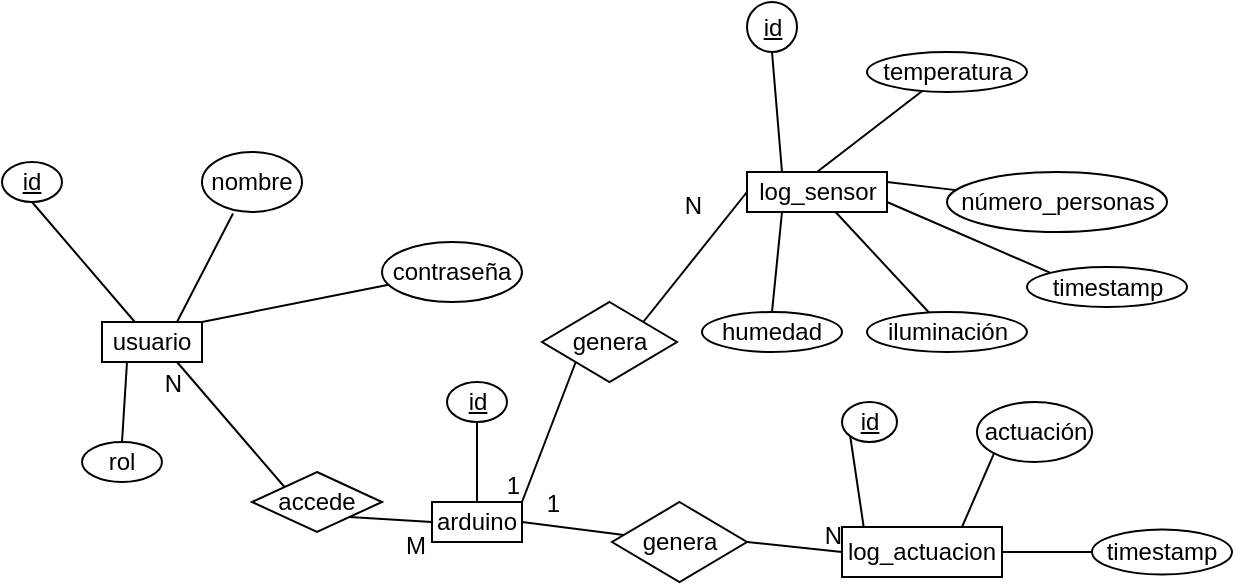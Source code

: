 <mxfile version="20.8.20" type="device"><diagram id="R2lEEEUBdFMjLlhIrx00" name="Page-1"><mxGraphModel dx="766" dy="414" grid="1" gridSize="10" guides="1" tooltips="1" connect="1" arrows="1" fold="1" page="1" pageScale="1" pageWidth="850" pageHeight="1100" math="0" shadow="0" extFonts="Permanent Marker^https://fonts.googleapis.com/css?family=Permanent+Marker"><root><mxCell id="0"/><mxCell id="1" parent="0"/><mxCell id="hDNCDGwZEwPSRnvbNL9S-1" value="usuario" style="whiteSpace=wrap;html=1;align=center;" parent="1" vertex="1"><mxGeometry x="110" y="340" width="50" height="20" as="geometry"/></mxCell><mxCell id="hDNCDGwZEwPSRnvbNL9S-2" value="nombre" style="ellipse;whiteSpace=wrap;html=1;align=center;" parent="1" vertex="1"><mxGeometry x="160" y="255" width="50" height="30" as="geometry"/></mxCell><mxCell id="hDNCDGwZEwPSRnvbNL9S-3" value="id" style="ellipse;whiteSpace=wrap;html=1;align=center;fontStyle=4;" parent="1" vertex="1"><mxGeometry x="60" y="260" width="30" height="20" as="geometry"/></mxCell><mxCell id="hDNCDGwZEwPSRnvbNL9S-4" value="contraseña" style="ellipse;whiteSpace=wrap;html=1;align=center;" parent="1" vertex="1"><mxGeometry x="250" y="300" width="70" height="30" as="geometry"/></mxCell><mxCell id="hDNCDGwZEwPSRnvbNL9S-5" value="rol" style="ellipse;whiteSpace=wrap;html=1;align=center;" parent="1" vertex="1"><mxGeometry x="100" y="400" width="40" height="20" as="geometry"/></mxCell><mxCell id="hDNCDGwZEwPSRnvbNL9S-6" value="" style="endArrow=none;html=1;rounded=0;exitX=0.5;exitY=1;exitDx=0;exitDy=0;" parent="1" source="hDNCDGwZEwPSRnvbNL9S-3" target="hDNCDGwZEwPSRnvbNL9S-1" edge="1"><mxGeometry relative="1" as="geometry"><mxPoint x="340" y="340" as="sourcePoint"/><mxPoint x="500" y="340" as="targetPoint"/></mxGeometry></mxCell><mxCell id="hDNCDGwZEwPSRnvbNL9S-8" value="" style="endArrow=none;html=1;rounded=0;exitX=0.75;exitY=0;exitDx=0;exitDy=0;entryX=0.31;entryY=1.025;entryDx=0;entryDy=0;entryPerimeter=0;" parent="1" source="hDNCDGwZEwPSRnvbNL9S-1" target="hDNCDGwZEwPSRnvbNL9S-2" edge="1"><mxGeometry relative="1" as="geometry"><mxPoint x="340" y="340" as="sourcePoint"/><mxPoint x="500" y="340" as="targetPoint"/></mxGeometry></mxCell><mxCell id="hDNCDGwZEwPSRnvbNL9S-10" value="" style="endArrow=none;html=1;rounded=0;entryX=1;entryY=0;entryDx=0;entryDy=0;" parent="1" source="hDNCDGwZEwPSRnvbNL9S-4" target="hDNCDGwZEwPSRnvbNL9S-1" edge="1"><mxGeometry relative="1" as="geometry"><mxPoint x="340" y="340" as="sourcePoint"/><mxPoint x="180" y="330" as="targetPoint"/></mxGeometry></mxCell><mxCell id="hDNCDGwZEwPSRnvbNL9S-11" value="" style="endArrow=none;html=1;rounded=0;exitX=0.5;exitY=0;exitDx=0;exitDy=0;entryX=0.25;entryY=1;entryDx=0;entryDy=0;" parent="1" source="hDNCDGwZEwPSRnvbNL9S-5" target="hDNCDGwZEwPSRnvbNL9S-1" edge="1"><mxGeometry relative="1" as="geometry"><mxPoint x="340" y="340" as="sourcePoint"/><mxPoint x="500" y="340" as="targetPoint"/></mxGeometry></mxCell><mxCell id="hDNCDGwZEwPSRnvbNL9S-12" value="arduino" style="whiteSpace=wrap;html=1;align=center;" parent="1" vertex="1"><mxGeometry x="275" y="430" width="45" height="20" as="geometry"/></mxCell><mxCell id="hDNCDGwZEwPSRnvbNL9S-14" value="id" style="ellipse;whiteSpace=wrap;html=1;align=center;fontStyle=4;" parent="1" vertex="1"><mxGeometry x="282.5" y="370" width="30" height="20" as="geometry"/></mxCell><mxCell id="hDNCDGwZEwPSRnvbNL9S-15" value="" style="endArrow=none;html=1;rounded=0;exitX=0.5;exitY=1;exitDx=0;exitDy=0;entryX=0.5;entryY=0;entryDx=0;entryDy=0;" parent="1" source="hDNCDGwZEwPSRnvbNL9S-14" target="hDNCDGwZEwPSRnvbNL9S-12" edge="1"><mxGeometry relative="1" as="geometry"><mxPoint x="275" y="409.66" as="sourcePoint"/><mxPoint x="435" y="409.66" as="targetPoint"/></mxGeometry></mxCell><mxCell id="hDNCDGwZEwPSRnvbNL9S-16" value="log_sensor" style="whiteSpace=wrap;html=1;align=center;" parent="1" vertex="1"><mxGeometry x="432.5" y="265" width="70" height="20" as="geometry"/></mxCell><mxCell id="hDNCDGwZEwPSRnvbNL9S-17" value="temperatura" style="ellipse;whiteSpace=wrap;html=1;align=center;" parent="1" vertex="1"><mxGeometry x="492.5" y="205" width="80" height="20" as="geometry"/></mxCell><mxCell id="hDNCDGwZEwPSRnvbNL9S-18" value="" style="endArrow=none;html=1;rounded=0;entryX=0.5;entryY=0;entryDx=0;entryDy=0;" parent="1" source="hDNCDGwZEwPSRnvbNL9S-17" target="hDNCDGwZEwPSRnvbNL9S-16" edge="1"><mxGeometry relative="1" as="geometry"><mxPoint x="302.5" y="295" as="sourcePoint"/><mxPoint x="462.5" y="295" as="targetPoint"/></mxGeometry></mxCell><mxCell id="hDNCDGwZEwPSRnvbNL9S-19" value="id" style="ellipse;whiteSpace=wrap;html=1;align=center;fontStyle=4;" parent="1" vertex="1"><mxGeometry x="432.5" y="180" width="25" height="25" as="geometry"/></mxCell><mxCell id="hDNCDGwZEwPSRnvbNL9S-20" value="" style="endArrow=none;html=1;rounded=0;exitX=0.5;exitY=1;exitDx=0;exitDy=0;entryX=0.25;entryY=0;entryDx=0;entryDy=0;" parent="1" source="hDNCDGwZEwPSRnvbNL9S-19" target="hDNCDGwZEwPSRnvbNL9S-16" edge="1"><mxGeometry relative="1" as="geometry"><mxPoint x="302.5" y="295" as="sourcePoint"/><mxPoint x="462.5" y="295" as="targetPoint"/></mxGeometry></mxCell><mxCell id="hDNCDGwZEwPSRnvbNL9S-21" value="humedad" style="ellipse;whiteSpace=wrap;html=1;align=center;" parent="1" vertex="1"><mxGeometry x="410" y="335" width="70" height="20" as="geometry"/></mxCell><mxCell id="hDNCDGwZEwPSRnvbNL9S-22" value="" style="endArrow=none;html=1;rounded=0;entryX=0.5;entryY=0;entryDx=0;entryDy=0;exitX=0.25;exitY=1;exitDx=0;exitDy=0;" parent="1" source="hDNCDGwZEwPSRnvbNL9S-16" target="hDNCDGwZEwPSRnvbNL9S-21" edge="1"><mxGeometry relative="1" as="geometry"><mxPoint x="302.5" y="295" as="sourcePoint"/><mxPoint x="457.5" y="325" as="targetPoint"/></mxGeometry></mxCell><mxCell id="hDNCDGwZEwPSRnvbNL9S-23" value="iluminación" style="ellipse;whiteSpace=wrap;html=1;align=center;" parent="1" vertex="1"><mxGeometry x="492.5" y="335" width="80" height="20" as="geometry"/></mxCell><mxCell id="hDNCDGwZEwPSRnvbNL9S-24" value="" style="endArrow=none;html=1;rounded=0;" parent="1" source="hDNCDGwZEwPSRnvbNL9S-23" target="hDNCDGwZEwPSRnvbNL9S-16" edge="1"><mxGeometry relative="1" as="geometry"><mxPoint x="512.5" y="305" as="sourcePoint"/><mxPoint x="462.5" y="295" as="targetPoint"/></mxGeometry></mxCell><mxCell id="hDNCDGwZEwPSRnvbNL9S-25" value="número_personas" style="ellipse;whiteSpace=wrap;html=1;align=center;" parent="1" vertex="1"><mxGeometry x="532.5" y="265" width="110" height="30" as="geometry"/></mxCell><mxCell id="hDNCDGwZEwPSRnvbNL9S-28" value="" style="endArrow=none;html=1;rounded=0;exitX=1;exitY=0.25;exitDx=0;exitDy=0;" parent="1" source="hDNCDGwZEwPSRnvbNL9S-16" target="hDNCDGwZEwPSRnvbNL9S-25" edge="1"><mxGeometry relative="1" as="geometry"><mxPoint x="542.5" y="265" as="sourcePoint"/><mxPoint x="702.5" y="265" as="targetPoint"/></mxGeometry></mxCell><mxCell id="hDNCDGwZEwPSRnvbNL9S-31" value="accede" style="shape=rhombus;perimeter=rhombusPerimeter;whiteSpace=wrap;html=1;align=center;" parent="1" vertex="1"><mxGeometry x="185" y="415" width="65" height="30" as="geometry"/></mxCell><mxCell id="hDNCDGwZEwPSRnvbNL9S-32" value="" style="endArrow=none;html=1;rounded=0;entryX=0.75;entryY=1;entryDx=0;entryDy=0;exitX=0;exitY=0;exitDx=0;exitDy=0;" parent="1" source="hDNCDGwZEwPSRnvbNL9S-31" target="hDNCDGwZEwPSRnvbNL9S-1" edge="1"><mxGeometry relative="1" as="geometry"><mxPoint x="152.5" y="510" as="sourcePoint"/><mxPoint x="312.5" y="510" as="targetPoint"/></mxGeometry></mxCell><mxCell id="hDNCDGwZEwPSRnvbNL9S-33" value="M" style="resizable=0;html=1;align=left;verticalAlign=bottom;" parent="hDNCDGwZEwPSRnvbNL9S-32" connectable="0" vertex="1"><mxGeometry x="-1" relative="1" as="geometry"><mxPoint x="59" y="38" as="offset"/></mxGeometry></mxCell><mxCell id="hDNCDGwZEwPSRnvbNL9S-34" value="N" style="resizable=0;html=1;align=right;verticalAlign=bottom;" parent="hDNCDGwZEwPSRnvbNL9S-32" connectable="0" vertex="1"><mxGeometry x="1" relative="1" as="geometry"><mxPoint x="3" y="20" as="offset"/></mxGeometry></mxCell><mxCell id="hDNCDGwZEwPSRnvbNL9S-35" value="" style="endArrow=none;html=1;rounded=0;exitX=1;exitY=1;exitDx=0;exitDy=0;entryX=0;entryY=0.5;entryDx=0;entryDy=0;" parent="1" source="hDNCDGwZEwPSRnvbNL9S-31" target="hDNCDGwZEwPSRnvbNL9S-12" edge="1"><mxGeometry relative="1" as="geometry"><mxPoint x="250" y="390" as="sourcePoint"/><mxPoint x="410" y="390" as="targetPoint"/></mxGeometry></mxCell><mxCell id="nTmIIvkaH0r8VIBbUuUA-1" value="timestamp" style="ellipse;whiteSpace=wrap;html=1;align=center;" vertex="1" parent="1"><mxGeometry x="572.5" y="312.5" width="80" height="20" as="geometry"/></mxCell><mxCell id="nTmIIvkaH0r8VIBbUuUA-2" value="" style="endArrow=none;html=1;rounded=0;exitX=1;exitY=0.75;exitDx=0;exitDy=0;entryX=0;entryY=0;entryDx=0;entryDy=0;" edge="1" parent="1" source="hDNCDGwZEwPSRnvbNL9S-16" target="nTmIIvkaH0r8VIBbUuUA-1"><mxGeometry relative="1" as="geometry"><mxPoint x="442.5" y="407.5" as="sourcePoint"/><mxPoint x="602.5" y="407.5" as="targetPoint"/></mxGeometry></mxCell><mxCell id="nTmIIvkaH0r8VIBbUuUA-3" value="genera" style="shape=rhombus;perimeter=rhombusPerimeter;whiteSpace=wrap;html=1;align=center;" vertex="1" parent="1"><mxGeometry x="330" y="330" width="67.5" height="40" as="geometry"/></mxCell><mxCell id="nTmIIvkaH0r8VIBbUuUA-8" value="" style="endArrow=none;html=1;rounded=0;entryX=1;entryY=0;entryDx=0;entryDy=0;exitX=0;exitY=1;exitDx=0;exitDy=0;" edge="1" parent="1" source="nTmIIvkaH0r8VIBbUuUA-3" target="hDNCDGwZEwPSRnvbNL9S-12"><mxGeometry relative="1" as="geometry"><mxPoint x="300" y="350" as="sourcePoint"/><mxPoint x="460" y="350" as="targetPoint"/></mxGeometry></mxCell><mxCell id="nTmIIvkaH0r8VIBbUuUA-9" value="1" style="resizable=0;html=1;align=right;verticalAlign=bottom;" connectable="0" vertex="1" parent="nTmIIvkaH0r8VIBbUuUA-8"><mxGeometry x="1" relative="1" as="geometry"/></mxCell><mxCell id="nTmIIvkaH0r8VIBbUuUA-10" value="" style="endArrow=none;html=1;rounded=0;exitX=1;exitY=0;exitDx=0;exitDy=0;entryX=0;entryY=0.5;entryDx=0;entryDy=0;" edge="1" parent="1" source="nTmIIvkaH0r8VIBbUuUA-3" target="hDNCDGwZEwPSRnvbNL9S-16"><mxGeometry relative="1" as="geometry"><mxPoint x="300" y="350" as="sourcePoint"/><mxPoint x="440" y="290" as="targetPoint"/></mxGeometry></mxCell><mxCell id="nTmIIvkaH0r8VIBbUuUA-11" value="N" style="resizable=0;html=1;align=right;verticalAlign=bottom;" connectable="0" vertex="1" parent="nTmIIvkaH0r8VIBbUuUA-10"><mxGeometry x="1" relative="1" as="geometry"><mxPoint x="-22" y="15" as="offset"/></mxGeometry></mxCell><mxCell id="nTmIIvkaH0r8VIBbUuUA-12" value="log_actuacion" style="whiteSpace=wrap;html=1;align=center;" vertex="1" parent="1"><mxGeometry x="480" y="442.5" width="80" height="25" as="geometry"/></mxCell><mxCell id="nTmIIvkaH0r8VIBbUuUA-13" value="genera" style="shape=rhombus;perimeter=rhombusPerimeter;whiteSpace=wrap;html=1;align=center;" vertex="1" parent="1"><mxGeometry x="365" y="430" width="67.5" height="40" as="geometry"/></mxCell><mxCell id="nTmIIvkaH0r8VIBbUuUA-14" value="id" style="ellipse;whiteSpace=wrap;html=1;align=center;fontStyle=4;" vertex="1" parent="1"><mxGeometry x="480" y="380" width="27.5" height="20" as="geometry"/></mxCell><mxCell id="nTmIIvkaH0r8VIBbUuUA-15" value="" style="endArrow=none;html=1;rounded=0;entryX=0.136;entryY=0.009;entryDx=0;entryDy=0;entryPerimeter=0;exitX=0;exitY=1;exitDx=0;exitDy=0;" edge="1" parent="1" source="nTmIIvkaH0r8VIBbUuUA-14" target="nTmIIvkaH0r8VIBbUuUA-12"><mxGeometry relative="1" as="geometry"><mxPoint x="315" y="325" as="sourcePoint"/><mxPoint x="475" y="325" as="targetPoint"/></mxGeometry></mxCell><mxCell id="nTmIIvkaH0r8VIBbUuUA-16" value="actuación" style="ellipse;whiteSpace=wrap;html=1;align=center;" vertex="1" parent="1"><mxGeometry x="547.5" y="380" width="57.5" height="30" as="geometry"/></mxCell><mxCell id="nTmIIvkaH0r8VIBbUuUA-17" value="" style="endArrow=none;html=1;rounded=0;exitX=0.75;exitY=0;exitDx=0;exitDy=0;entryX=0;entryY=1;entryDx=0;entryDy=0;" edge="1" parent="1" source="nTmIIvkaH0r8VIBbUuUA-12" target="nTmIIvkaH0r8VIBbUuUA-16"><mxGeometry relative="1" as="geometry"><mxPoint x="507.5" y="430" as="sourcePoint"/><mxPoint x="667.5" y="430" as="targetPoint"/></mxGeometry></mxCell><mxCell id="nTmIIvkaH0r8VIBbUuUA-18" value="timestamp" style="ellipse;whiteSpace=wrap;html=1;align=center;" vertex="1" parent="1"><mxGeometry x="605" y="443.75" width="70" height="22.5" as="geometry"/></mxCell><mxCell id="nTmIIvkaH0r8VIBbUuUA-20" value="" style="endArrow=none;html=1;rounded=0;exitX=1;exitY=0.5;exitDx=0;exitDy=0;entryX=0;entryY=0.5;entryDx=0;entryDy=0;" edge="1" parent="1" source="nTmIIvkaH0r8VIBbUuUA-12" target="nTmIIvkaH0r8VIBbUuUA-18"><mxGeometry relative="1" as="geometry"><mxPoint x="522.5" y="505" as="sourcePoint"/><mxPoint x="682.5" y="505" as="targetPoint"/></mxGeometry></mxCell><mxCell id="nTmIIvkaH0r8VIBbUuUA-21" value="" style="endArrow=none;html=1;rounded=0;entryX=1;entryY=0.5;entryDx=0;entryDy=0;" edge="1" parent="1" source="nTmIIvkaH0r8VIBbUuUA-13" target="hDNCDGwZEwPSRnvbNL9S-12"><mxGeometry relative="1" as="geometry"><mxPoint x="410" y="430" as="sourcePoint"/><mxPoint x="340" y="440" as="targetPoint"/></mxGeometry></mxCell><mxCell id="nTmIIvkaH0r8VIBbUuUA-22" value="1" style="resizable=0;html=1;align=right;verticalAlign=bottom;" connectable="0" vertex="1" parent="nTmIIvkaH0r8VIBbUuUA-21"><mxGeometry x="1" relative="1" as="geometry"><mxPoint x="20" as="offset"/></mxGeometry></mxCell><mxCell id="nTmIIvkaH0r8VIBbUuUA-23" value="" style="endArrow=none;html=1;rounded=0;exitX=1;exitY=0.5;exitDx=0;exitDy=0;entryX=0;entryY=0.5;entryDx=0;entryDy=0;" edge="1" parent="1" source="nTmIIvkaH0r8VIBbUuUA-13" target="nTmIIvkaH0r8VIBbUuUA-12"><mxGeometry relative="1" as="geometry"><mxPoint x="421.25" y="466.25" as="sourcePoint"/><mxPoint x="513.75" y="516.25" as="targetPoint"/></mxGeometry></mxCell><mxCell id="nTmIIvkaH0r8VIBbUuUA-24" value="N" style="resizable=0;html=1;align=right;verticalAlign=bottom;" connectable="0" vertex="1" parent="nTmIIvkaH0r8VIBbUuUA-23"><mxGeometry x="1" relative="1" as="geometry"/></mxCell></root></mxGraphModel></diagram></mxfile>